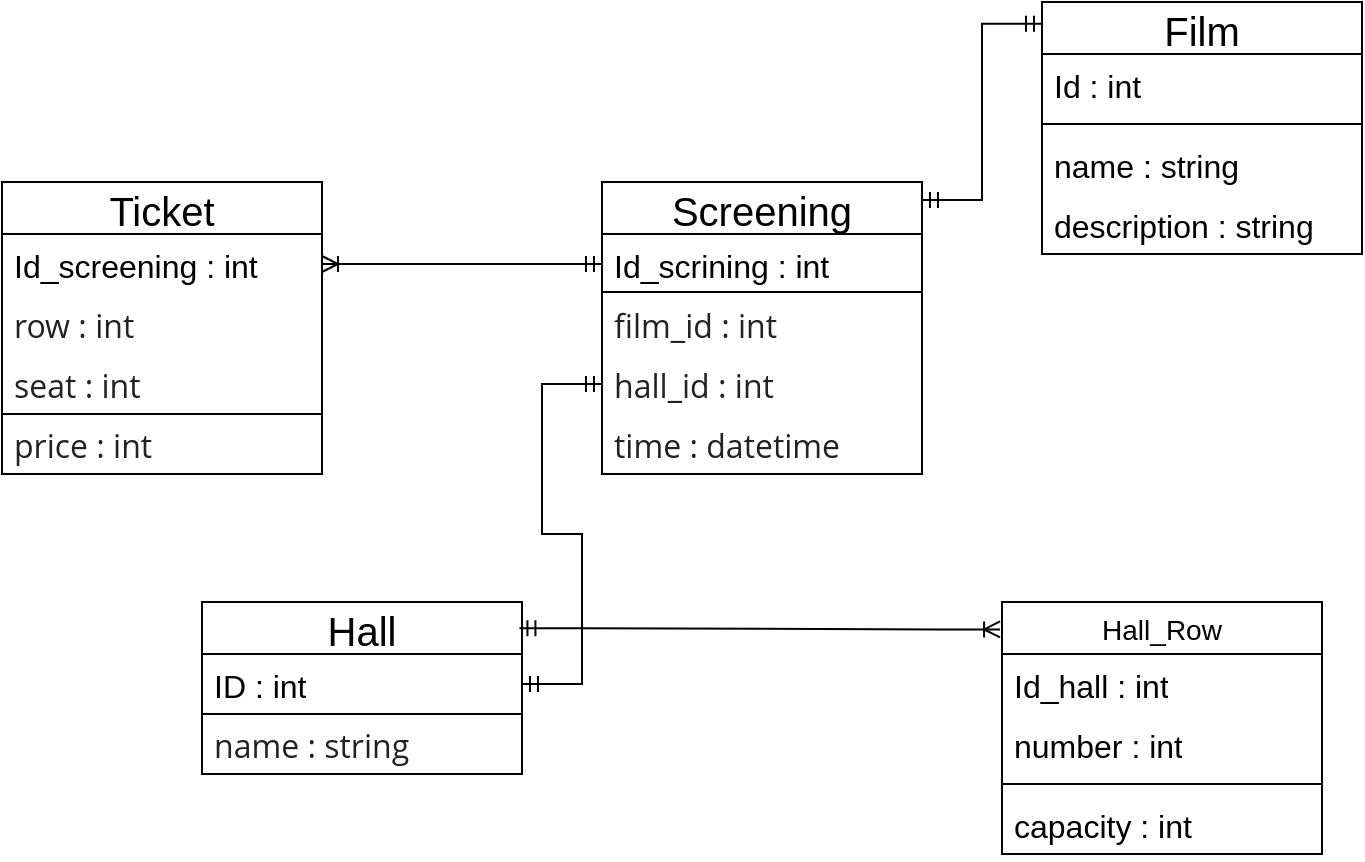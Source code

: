 <mxfile version="24.0.5" type="device">
  <diagram name="Страница — 1" id="CMJRwuyZi_Ei7DIzMuQI">
    <mxGraphModel dx="1361" dy="638" grid="1" gridSize="10" guides="1" tooltips="1" connect="1" arrows="1" fold="1" page="1" pageScale="1" pageWidth="827" pageHeight="1169" math="0" shadow="0">
      <root>
        <mxCell id="0" />
        <mxCell id="1" parent="0" />
        <mxCell id="Jj1JD8Dldo2RHYBznY76-5" value="Ticket" style="swimlane;fontStyle=0;childLayout=stackLayout;horizontal=1;startSize=26;horizontalStack=0;resizeParent=1;resizeParentMax=0;resizeLast=0;collapsible=1;marginBottom=0;align=center;fontSize=20;" vertex="1" parent="1">
          <mxGeometry x="50" y="200" width="160" height="116" as="geometry" />
        </mxCell>
        <mxCell id="Jj1JD8Dldo2RHYBznY76-6" value="&lt;font style=&quot;font-size: 16px;&quot;&gt;Id_scree&lt;/font&gt;&lt;span style=&quot;font-size: 16px; background-color: initial;&quot;&gt;ning : int&lt;/span&gt;" style="text;strokeColor=none;fillColor=none;spacingLeft=4;spacingRight=4;overflow=hidden;rotatable=0;points=[[0,0.5],[1,0.5]];portConstraint=eastwest;fontSize=12;whiteSpace=wrap;html=1;" vertex="1" parent="Jj1JD8Dldo2RHYBznY76-5">
          <mxGeometry y="26" width="160" height="30" as="geometry" />
        </mxCell>
        <mxCell id="Jj1JD8Dldo2RHYBznY76-7" value="&lt;span style=&quot;color: rgb(34, 34, 34); font-family: &amp;quot;Open Sans&amp;quot;, Tahoma, Verdana, Segoe, sans-serif; font-size: 16px; background-color: rgb(255, 255, 255);&quot;&gt;row : int&lt;/span&gt;" style="text;strokeColor=none;fillColor=none;spacingLeft=4;spacingRight=4;overflow=hidden;rotatable=0;points=[[0,0.5],[1,0.5]];portConstraint=eastwest;fontSize=12;whiteSpace=wrap;html=1;" vertex="1" parent="Jj1JD8Dldo2RHYBznY76-5">
          <mxGeometry y="56" width="160" height="30" as="geometry" />
        </mxCell>
        <mxCell id="Jj1JD8Dldo2RHYBznY76-8" value="&lt;font face=&quot;Open Sans, Tahoma, Verdana, Segoe, sans-serif&quot; color=&quot;#222222&quot;&gt;&lt;span style=&quot;font-size: 16px; background-color: rgb(255, 255, 255);&quot;&gt;seat : int&lt;/span&gt;&lt;/font&gt;&lt;div&gt;&lt;font face=&quot;Open Sans, Tahoma, Verdana, Segoe, sans-serif&quot; color=&quot;#222222&quot;&gt;&lt;span style=&quot;font-size: 16px; background-color: rgb(255, 255, 255);&quot;&gt;&lt;br&gt;&lt;/span&gt;&lt;/font&gt;&lt;/div&gt;" style="text;strokeColor=none;fillColor=none;spacingLeft=4;spacingRight=4;overflow=hidden;rotatable=0;points=[[0,0.5],[1,0.5]];portConstraint=eastwest;fontSize=12;whiteSpace=wrap;html=1;" vertex="1" parent="Jj1JD8Dldo2RHYBznY76-5">
          <mxGeometry y="86" width="160" height="30" as="geometry" />
        </mxCell>
        <mxCell id="Jj1JD8Dldo2RHYBznY76-9" value="Screening" style="swimlane;fontStyle=0;childLayout=stackLayout;horizontal=1;startSize=26;horizontalStack=0;resizeParent=1;resizeParentMax=0;resizeLast=0;collapsible=1;marginBottom=0;align=center;fontSize=20;" vertex="1" parent="1">
          <mxGeometry x="350" y="200" width="160" height="146" as="geometry" />
        </mxCell>
        <mxCell id="Jj1JD8Dldo2RHYBznY76-10" value="&lt;font style=&quot;font-size: 16px;&quot;&gt;Id_scrining : int&lt;/font&gt;" style="text;strokeColor=none;fillColor=none;spacingLeft=4;spacingRight=4;overflow=hidden;rotatable=0;points=[[0,0.5],[1,0.5]];portConstraint=eastwest;fontSize=12;whiteSpace=wrap;html=1;" vertex="1" parent="Jj1JD8Dldo2RHYBznY76-9">
          <mxGeometry y="26" width="160" height="30" as="geometry" />
        </mxCell>
        <mxCell id="Jj1JD8Dldo2RHYBznY76-20" value="" style="endArrow=none;html=1;rounded=0;" edge="1" parent="Jj1JD8Dldo2RHYBznY76-9">
          <mxGeometry relative="1" as="geometry">
            <mxPoint y="55" as="sourcePoint" />
            <mxPoint x="160" y="55" as="targetPoint" />
          </mxGeometry>
        </mxCell>
        <mxCell id="Jj1JD8Dldo2RHYBznY76-11" value="&lt;font face=&quot;Open Sans, Tahoma, Verdana, Segoe, sans-serif&quot; color=&quot;#222222&quot;&gt;&lt;span style=&quot;font-size: 16px; background-color: rgb(255, 255, 255);&quot;&gt;film_id : int&lt;/span&gt;&lt;/font&gt;&lt;div&gt;&lt;font face=&quot;Open Sans, Tahoma, Verdana, Segoe, sans-serif&quot; color=&quot;#222222&quot;&gt;&lt;span style=&quot;font-size: 16px; background-color: rgb(255, 255, 255);&quot;&gt;&lt;br&gt;&lt;/span&gt;&lt;/font&gt;&lt;/div&gt;" style="text;strokeColor=none;fillColor=none;spacingLeft=4;spacingRight=4;overflow=hidden;rotatable=0;points=[[0,0.5],[1,0.5]];portConstraint=eastwest;fontSize=12;whiteSpace=wrap;html=1;" vertex="1" parent="Jj1JD8Dldo2RHYBznY76-9">
          <mxGeometry y="56" width="160" height="30" as="geometry" />
        </mxCell>
        <mxCell id="Jj1JD8Dldo2RHYBznY76-21" value="&lt;span style=&quot;color: rgb(34, 34, 34); font-family: &amp;quot;Open Sans&amp;quot;, Tahoma, Verdana, Segoe, sans-serif; font-size: 16px; background-color: rgb(255, 255, 255);&quot;&gt;hall_id : int&lt;/span&gt;" style="text;strokeColor=none;fillColor=none;spacingLeft=4;spacingRight=4;overflow=hidden;rotatable=0;points=[[0,0.5],[1,0.5]];portConstraint=eastwest;fontSize=12;whiteSpace=wrap;html=1;" vertex="1" parent="Jj1JD8Dldo2RHYBznY76-9">
          <mxGeometry y="86" width="160" height="30" as="geometry" />
        </mxCell>
        <mxCell id="Jj1JD8Dldo2RHYBznY76-12" value="&lt;font face=&quot;Open Sans, Tahoma, Verdana, Segoe, sans-serif&quot; color=&quot;#222222&quot;&gt;&lt;span style=&quot;font-size: 16px; background-color: rgb(255, 255, 255);&quot;&gt;time : datetime&lt;/span&gt;&lt;/font&gt;&lt;div&gt;&lt;font face=&quot;Open Sans, Tahoma, Verdana, Segoe, sans-serif&quot; color=&quot;#222222&quot;&gt;&lt;span style=&quot;font-size: 16px; background-color: rgb(255, 255, 255);&quot;&gt;&lt;br&gt;&lt;/span&gt;&lt;/font&gt;&lt;/div&gt;" style="text;strokeColor=none;fillColor=none;spacingLeft=4;spacingRight=4;overflow=hidden;rotatable=0;points=[[0,0.5],[1,0.5]];portConstraint=eastwest;fontSize=12;whiteSpace=wrap;html=1;" vertex="1" parent="Jj1JD8Dldo2RHYBznY76-9">
          <mxGeometry y="116" width="160" height="30" as="geometry" />
        </mxCell>
        <mxCell id="Jj1JD8Dldo2RHYBznY76-22" value="" style="edgeStyle=entityRelationEdgeStyle;fontSize=12;html=1;endArrow=ERoneToMany;startArrow=ERmandOne;rounded=0;exitX=0;exitY=0.5;exitDx=0;exitDy=0;" edge="1" parent="1" source="Jj1JD8Dldo2RHYBznY76-10" target="Jj1JD8Dldo2RHYBznY76-6">
          <mxGeometry width="100" height="100" relative="1" as="geometry">
            <mxPoint x="210" y="370" as="sourcePoint" />
            <mxPoint x="310" y="270" as="targetPoint" />
          </mxGeometry>
        </mxCell>
        <mxCell id="Jj1JD8Dldo2RHYBznY76-23" value="Hall" style="swimlane;fontStyle=0;childLayout=stackLayout;horizontal=1;startSize=26;horizontalStack=0;resizeParent=1;resizeParentMax=0;resizeLast=0;collapsible=1;marginBottom=0;align=center;fontSize=20;" vertex="1" parent="1">
          <mxGeometry x="150" y="410" width="160" height="86" as="geometry" />
        </mxCell>
        <mxCell id="Jj1JD8Dldo2RHYBznY76-24" value="&lt;span style=&quot;font-size: 16px;&quot;&gt;ID : int&lt;/span&gt;" style="text;strokeColor=none;fillColor=none;spacingLeft=4;spacingRight=4;overflow=hidden;rotatable=0;points=[[0,0.5],[1,0.5]];portConstraint=eastwest;fontSize=12;whiteSpace=wrap;html=1;" vertex="1" parent="Jj1JD8Dldo2RHYBznY76-23">
          <mxGeometry y="26" width="160" height="30" as="geometry" />
        </mxCell>
        <mxCell id="Jj1JD8Dldo2RHYBznY76-26" value="&lt;div&gt;&lt;font face=&quot;Open Sans, Tahoma, Verdana, Segoe, sans-serif&quot; color=&quot;#222222&quot;&gt;&lt;span style=&quot;font-size: 16px; background-color: rgb(255, 255, 255);&quot;&gt;name : string&lt;/span&gt;&lt;/font&gt;&lt;/div&gt;" style="text;strokeColor=default;fillColor=none;spacingLeft=4;spacingRight=4;overflow=hidden;rotatable=0;points=[[0,0.5],[1,0.5]];portConstraint=eastwest;fontSize=12;whiteSpace=wrap;html=1;" vertex="1" parent="Jj1JD8Dldo2RHYBznY76-23">
          <mxGeometry y="56" width="160" height="30" as="geometry" />
        </mxCell>
        <mxCell id="Jj1JD8Dldo2RHYBznY76-33" value="&lt;font face=&quot;Open Sans, Tahoma, Verdana, Segoe, sans-serif&quot; color=&quot;#222222&quot;&gt;&lt;span style=&quot;font-size: 16px; background-color: rgb(255, 255, 255);&quot;&gt;price : int&lt;/span&gt;&lt;/font&gt;" style="text;strokeColor=default;fillColor=none;spacingLeft=4;spacingRight=4;overflow=hidden;rotatable=0;points=[[0,0.5],[1,0.5]];portConstraint=eastwest;fontSize=12;whiteSpace=wrap;html=1;" vertex="1" parent="1">
          <mxGeometry x="50" y="316" width="160" height="30" as="geometry" />
        </mxCell>
        <mxCell id="Jj1JD8Dldo2RHYBznY76-36" value="" style="edgeStyle=entityRelationEdgeStyle;fontSize=12;html=1;endArrow=ERmandOne;startArrow=ERmandOne;rounded=0;exitX=1;exitY=0.5;exitDx=0;exitDy=0;entryX=0;entryY=0.5;entryDx=0;entryDy=0;" edge="1" parent="1" source="Jj1JD8Dldo2RHYBznY76-24" target="Jj1JD8Dldo2RHYBznY76-21">
          <mxGeometry width="100" height="100" relative="1" as="geometry">
            <mxPoint x="330" y="490" as="sourcePoint" />
            <mxPoint x="430" y="390" as="targetPoint" />
          </mxGeometry>
        </mxCell>
        <mxCell id="Jj1JD8Dldo2RHYBznY76-40" value="Hall_Row" style="swimlane;fontStyle=0;childLayout=stackLayout;horizontal=1;startSize=26;horizontalStack=0;resizeParent=1;resizeParentMax=0;resizeLast=0;collapsible=1;marginBottom=0;align=center;fontSize=14;" vertex="1" parent="1">
          <mxGeometry x="550" y="410" width="160" height="126" as="geometry" />
        </mxCell>
        <mxCell id="Jj1JD8Dldo2RHYBznY76-41" value="&lt;font style=&quot;font-size: 16px;&quot;&gt;Id_hall : int&lt;/font&gt;" style="text;strokeColor=none;fillColor=none;spacingLeft=4;spacingRight=4;overflow=hidden;rotatable=0;points=[[0,0.5],[1,0.5]];portConstraint=eastwest;fontSize=12;whiteSpace=wrap;html=1;" vertex="1" parent="Jj1JD8Dldo2RHYBznY76-40">
          <mxGeometry y="26" width="160" height="30" as="geometry" />
        </mxCell>
        <mxCell id="Jj1JD8Dldo2RHYBznY76-42" value="&lt;font style=&quot;font-size: 16px;&quot;&gt;number : int&lt;/font&gt;" style="text;strokeColor=none;fillColor=none;spacingLeft=4;spacingRight=4;overflow=hidden;rotatable=0;points=[[0,0.5],[1,0.5]];portConstraint=eastwest;fontSize=12;whiteSpace=wrap;html=1;" vertex="1" parent="Jj1JD8Dldo2RHYBznY76-40">
          <mxGeometry y="56" width="160" height="30" as="geometry" />
        </mxCell>
        <mxCell id="Jj1JD8Dldo2RHYBznY76-48" value="" style="line;strokeWidth=1;rotatable=0;dashed=0;labelPosition=right;align=left;verticalAlign=middle;spacingTop=0;spacingLeft=6;points=[];portConstraint=eastwest;" vertex="1" parent="Jj1JD8Dldo2RHYBznY76-40">
          <mxGeometry y="86" width="160" height="10" as="geometry" />
        </mxCell>
        <mxCell id="Jj1JD8Dldo2RHYBznY76-43" value="&lt;font style=&quot;font-size: 16px;&quot;&gt;capacity : int&lt;/font&gt;" style="text;strokeColor=none;fillColor=none;spacingLeft=4;spacingRight=4;overflow=hidden;rotatable=0;points=[[0,0.5],[1,0.5]];portConstraint=eastwest;fontSize=12;whiteSpace=wrap;html=1;" vertex="1" parent="Jj1JD8Dldo2RHYBznY76-40">
          <mxGeometry y="96" width="160" height="30" as="geometry" />
        </mxCell>
        <mxCell id="Jj1JD8Dldo2RHYBznY76-50" value="Film" style="swimlane;fontStyle=0;childLayout=stackLayout;horizontal=1;startSize=26;horizontalStack=0;resizeParent=1;resizeParentMax=0;resizeLast=0;collapsible=1;marginBottom=0;align=center;fontSize=20;" vertex="1" parent="1">
          <mxGeometry x="570" y="110" width="160" height="126" as="geometry" />
        </mxCell>
        <mxCell id="Jj1JD8Dldo2RHYBznY76-51" value="&lt;font style=&quot;font-size: 16px;&quot;&gt;Id : int&lt;/font&gt;" style="text;strokeColor=none;fillColor=none;spacingLeft=4;spacingRight=4;overflow=hidden;rotatable=0;points=[[0,0.5],[1,0.5]];portConstraint=eastwest;fontSize=12;whiteSpace=wrap;html=1;" vertex="1" parent="Jj1JD8Dldo2RHYBznY76-50">
          <mxGeometry y="26" width="160" height="30" as="geometry" />
        </mxCell>
        <mxCell id="Jj1JD8Dldo2RHYBznY76-58" value="" style="line;strokeWidth=1;rotatable=0;dashed=0;labelPosition=right;align=left;verticalAlign=middle;spacingTop=0;spacingLeft=6;points=[];portConstraint=eastwest;" vertex="1" parent="Jj1JD8Dldo2RHYBznY76-50">
          <mxGeometry y="56" width="160" height="10" as="geometry" />
        </mxCell>
        <mxCell id="Jj1JD8Dldo2RHYBznY76-52" value="&lt;span style=&quot;font-size: 16px;&quot;&gt;name : string&lt;/span&gt;" style="text;strokeColor=none;fillColor=none;spacingLeft=4;spacingRight=4;overflow=hidden;rotatable=0;points=[[0,0.5],[1,0.5]];portConstraint=eastwest;fontSize=12;whiteSpace=wrap;html=1;" vertex="1" parent="Jj1JD8Dldo2RHYBznY76-50">
          <mxGeometry y="66" width="160" height="30" as="geometry" />
        </mxCell>
        <mxCell id="Jj1JD8Dldo2RHYBznY76-53" value="&lt;span style=&quot;font-size: 16px;&quot;&gt;description&amp;nbsp;: string&lt;/span&gt;" style="text;strokeColor=none;fillColor=none;spacingLeft=4;spacingRight=4;overflow=hidden;rotatable=0;points=[[0,0.5],[1,0.5]];portConstraint=eastwest;fontSize=12;whiteSpace=wrap;html=1;" vertex="1" parent="Jj1JD8Dldo2RHYBznY76-50">
          <mxGeometry y="96" width="160" height="30" as="geometry" />
        </mxCell>
        <mxCell id="Jj1JD8Dldo2RHYBznY76-56" value="" style="edgeStyle=entityRelationEdgeStyle;fontSize=12;html=1;endArrow=ERoneToMany;startArrow=ERmandOne;rounded=0;entryX=-0.006;entryY=0.109;entryDx=0;entryDy=0;entryPerimeter=0;exitX=0.992;exitY=0.152;exitDx=0;exitDy=0;exitPerimeter=0;" edge="1" parent="1" source="Jj1JD8Dldo2RHYBznY76-23" target="Jj1JD8Dldo2RHYBznY76-40">
          <mxGeometry width="100" height="100" relative="1" as="geometry">
            <mxPoint x="260" y="470" as="sourcePoint" />
            <mxPoint x="360" y="370" as="targetPoint" />
          </mxGeometry>
        </mxCell>
        <mxCell id="Jj1JD8Dldo2RHYBznY76-57" value="" style="edgeStyle=entityRelationEdgeStyle;fontSize=12;html=1;endArrow=ERmandOne;startArrow=ERmandOne;rounded=0;entryX=0;entryY=0.086;entryDx=0;entryDy=0;entryPerimeter=0;" edge="1" parent="1" target="Jj1JD8Dldo2RHYBznY76-50">
          <mxGeometry width="100" height="100" relative="1" as="geometry">
            <mxPoint x="510" y="209" as="sourcePoint" />
            <mxPoint x="621.12" y="209.28" as="targetPoint" />
          </mxGeometry>
        </mxCell>
      </root>
    </mxGraphModel>
  </diagram>
</mxfile>
